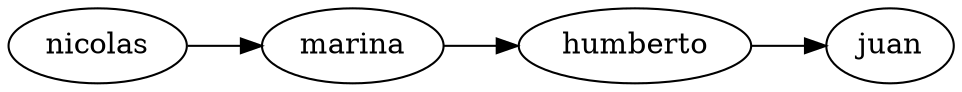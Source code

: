 digraph structs {
    nodesep=.05;
    rankdir=LR;
    
    nicolas -> marina -> humberto -> juan
}

